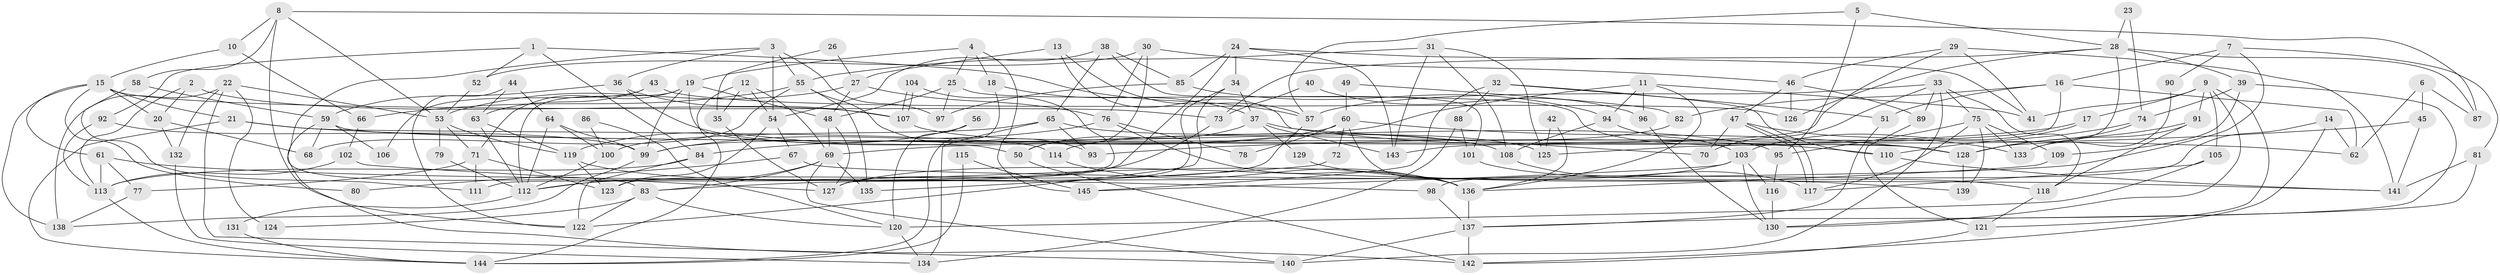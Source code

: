 // Generated by graph-tools (version 1.1) at 2025/50/03/09/25 03:50:02]
// undirected, 145 vertices, 290 edges
graph export_dot {
graph [start="1"]
  node [color=gray90,style=filled];
  1;
  2;
  3;
  4;
  5;
  6;
  7;
  8;
  9;
  10;
  11;
  12;
  13;
  14;
  15;
  16;
  17;
  18;
  19;
  20;
  21;
  22;
  23;
  24;
  25;
  26;
  27;
  28;
  29;
  30;
  31;
  32;
  33;
  34;
  35;
  36;
  37;
  38;
  39;
  40;
  41;
  42;
  43;
  44;
  45;
  46;
  47;
  48;
  49;
  50;
  51;
  52;
  53;
  54;
  55;
  56;
  57;
  58;
  59;
  60;
  61;
  62;
  63;
  64;
  65;
  66;
  67;
  68;
  69;
  70;
  71;
  72;
  73;
  74;
  75;
  76;
  77;
  78;
  79;
  80;
  81;
  82;
  83;
  84;
  85;
  86;
  87;
  88;
  89;
  90;
  91;
  92;
  93;
  94;
  95;
  96;
  97;
  98;
  99;
  100;
  101;
  102;
  103;
  104;
  105;
  106;
  107;
  108;
  109;
  110;
  111;
  112;
  113;
  114;
  115;
  116;
  117;
  118;
  119;
  120;
  121;
  122;
  123;
  124;
  125;
  126;
  127;
  128;
  129;
  130;
  131;
  132;
  133;
  134;
  135;
  136;
  137;
  138;
  139;
  140;
  141;
  142;
  143;
  144;
  145;
  1 -- 57;
  1 -- 84;
  1 -- 52;
  1 -- 92;
  2 -- 107;
  2 -- 113;
  2 -- 20;
  3 -- 55;
  3 -- 36;
  3 -- 54;
  3 -- 83;
  3 -- 97;
  4 -- 25;
  4 -- 19;
  4 -- 18;
  4 -- 145;
  5 -- 57;
  5 -- 28;
  5 -- 95;
  6 -- 62;
  6 -- 87;
  6 -- 45;
  7 -- 83;
  7 -- 81;
  7 -- 16;
  7 -- 90;
  8 -- 122;
  8 -- 10;
  8 -- 53;
  8 -- 58;
  8 -- 87;
  9 -- 41;
  9 -- 105;
  9 -- 17;
  9 -- 91;
  9 -- 121;
  9 -- 130;
  10 -- 15;
  10 -- 66;
  11 -- 136;
  11 -- 94;
  11 -- 41;
  11 -- 84;
  11 -- 96;
  12 -- 144;
  12 -- 69;
  12 -- 35;
  12 -- 54;
  13 -- 57;
  13 -- 70;
  13 -- 27;
  14 -- 62;
  14 -- 142;
  14 -- 98;
  15 -- 138;
  15 -- 73;
  15 -- 20;
  15 -- 21;
  15 -- 61;
  15 -- 80;
  16 -- 51;
  16 -- 62;
  16 -- 82;
  16 -- 125;
  17 -- 103;
  17 -- 69;
  18 -- 37;
  18 -- 144;
  19 -- 50;
  19 -- 112;
  19 -- 48;
  19 -- 71;
  19 -- 99;
  20 -- 68;
  20 -- 132;
  21 -- 144;
  21 -- 62;
  21 -- 114;
  22 -- 140;
  22 -- 53;
  22 -- 124;
  22 -- 132;
  22 -- 138;
  23 -- 74;
  23 -- 28;
  24 -- 127;
  24 -- 41;
  24 -- 34;
  24 -- 85;
  24 -- 143;
  25 -- 48;
  25 -- 128;
  25 -- 97;
  26 -- 27;
  26 -- 35;
  27 -- 53;
  27 -- 48;
  27 -- 76;
  28 -- 128;
  28 -- 39;
  28 -- 73;
  28 -- 87;
  28 -- 126;
  29 -- 143;
  29 -- 46;
  29 -- 41;
  29 -- 141;
  30 -- 76;
  30 -- 52;
  30 -- 46;
  30 -- 50;
  31 -- 143;
  31 -- 125;
  31 -- 55;
  31 -- 108;
  32 -- 88;
  32 -- 145;
  32 -- 51;
  32 -- 110;
  33 -- 89;
  33 -- 140;
  33 -- 57;
  33 -- 70;
  33 -- 75;
  33 -- 118;
  34 -- 122;
  34 -- 37;
  34 -- 127;
  35 -- 127;
  36 -- 108;
  36 -- 59;
  36 -- 107;
  37 -- 50;
  37 -- 110;
  37 -- 129;
  37 -- 143;
  38 -- 54;
  38 -- 85;
  38 -- 65;
  38 -- 101;
  39 -- 109;
  39 -- 74;
  39 -- 137;
  40 -- 73;
  40 -- 96;
  42 -- 125;
  42 -- 136;
  43 -- 63;
  43 -- 126;
  43 -- 106;
  44 -- 63;
  44 -- 64;
  44 -- 122;
  45 -- 141;
  45 -- 93;
  46 -- 47;
  46 -- 89;
  46 -- 126;
  47 -- 133;
  47 -- 117;
  47 -- 117;
  47 -- 70;
  48 -- 69;
  48 -- 127;
  49 -- 60;
  49 -- 82;
  50 -- 142;
  51 -- 137;
  52 -- 53;
  53 -- 71;
  53 -- 79;
  53 -- 119;
  54 -- 67;
  54 -- 123;
  55 -- 93;
  55 -- 66;
  55 -- 68;
  55 -- 135;
  56 -- 120;
  56 -- 119;
  57 -- 123;
  58 -- 59;
  58 -- 111;
  59 -- 128;
  59 -- 68;
  59 -- 106;
  59 -- 142;
  60 -- 99;
  60 -- 136;
  60 -- 72;
  60 -- 78;
  60 -- 128;
  61 -- 113;
  61 -- 77;
  61 -- 98;
  63 -- 112;
  63 -- 119;
  64 -- 100;
  64 -- 99;
  64 -- 112;
  65 -- 95;
  65 -- 93;
  65 -- 100;
  65 -- 134;
  66 -- 102;
  67 -- 141;
  67 -- 80;
  69 -- 83;
  69 -- 112;
  69 -- 135;
  69 -- 140;
  71 -- 123;
  71 -- 77;
  71 -- 111;
  72 -- 135;
  73 -- 112;
  74 -- 110;
  74 -- 128;
  75 -- 117;
  75 -- 95;
  75 -- 109;
  75 -- 133;
  75 -- 139;
  76 -- 99;
  76 -- 78;
  76 -- 136;
  77 -- 138;
  79 -- 112;
  81 -- 141;
  81 -- 130;
  82 -- 114;
  83 -- 120;
  83 -- 122;
  83 -- 124;
  84 -- 122;
  84 -- 113;
  85 -- 97;
  85 -- 94;
  86 -- 100;
  86 -- 120;
  88 -- 101;
  88 -- 134;
  89 -- 121;
  90 -- 133;
  91 -- 118;
  91 -- 128;
  91 -- 133;
  92 -- 99;
  92 -- 113;
  94 -- 103;
  94 -- 108;
  95 -- 116;
  96 -- 130;
  98 -- 137;
  99 -- 138;
  100 -- 112;
  101 -- 118;
  102 -- 127;
  102 -- 113;
  103 -- 127;
  103 -- 116;
  103 -- 130;
  103 -- 145;
  104 -- 111;
  104 -- 107;
  104 -- 107;
  105 -- 117;
  105 -- 120;
  107 -- 125;
  108 -- 117;
  109 -- 136;
  110 -- 141;
  112 -- 131;
  113 -- 144;
  114 -- 136;
  115 -- 144;
  115 -- 145;
  116 -- 130;
  118 -- 121;
  119 -- 136;
  119 -- 123;
  120 -- 134;
  121 -- 142;
  128 -- 139;
  129 -- 139;
  131 -- 144;
  132 -- 134;
  136 -- 137;
  137 -- 140;
  137 -- 142;
}
